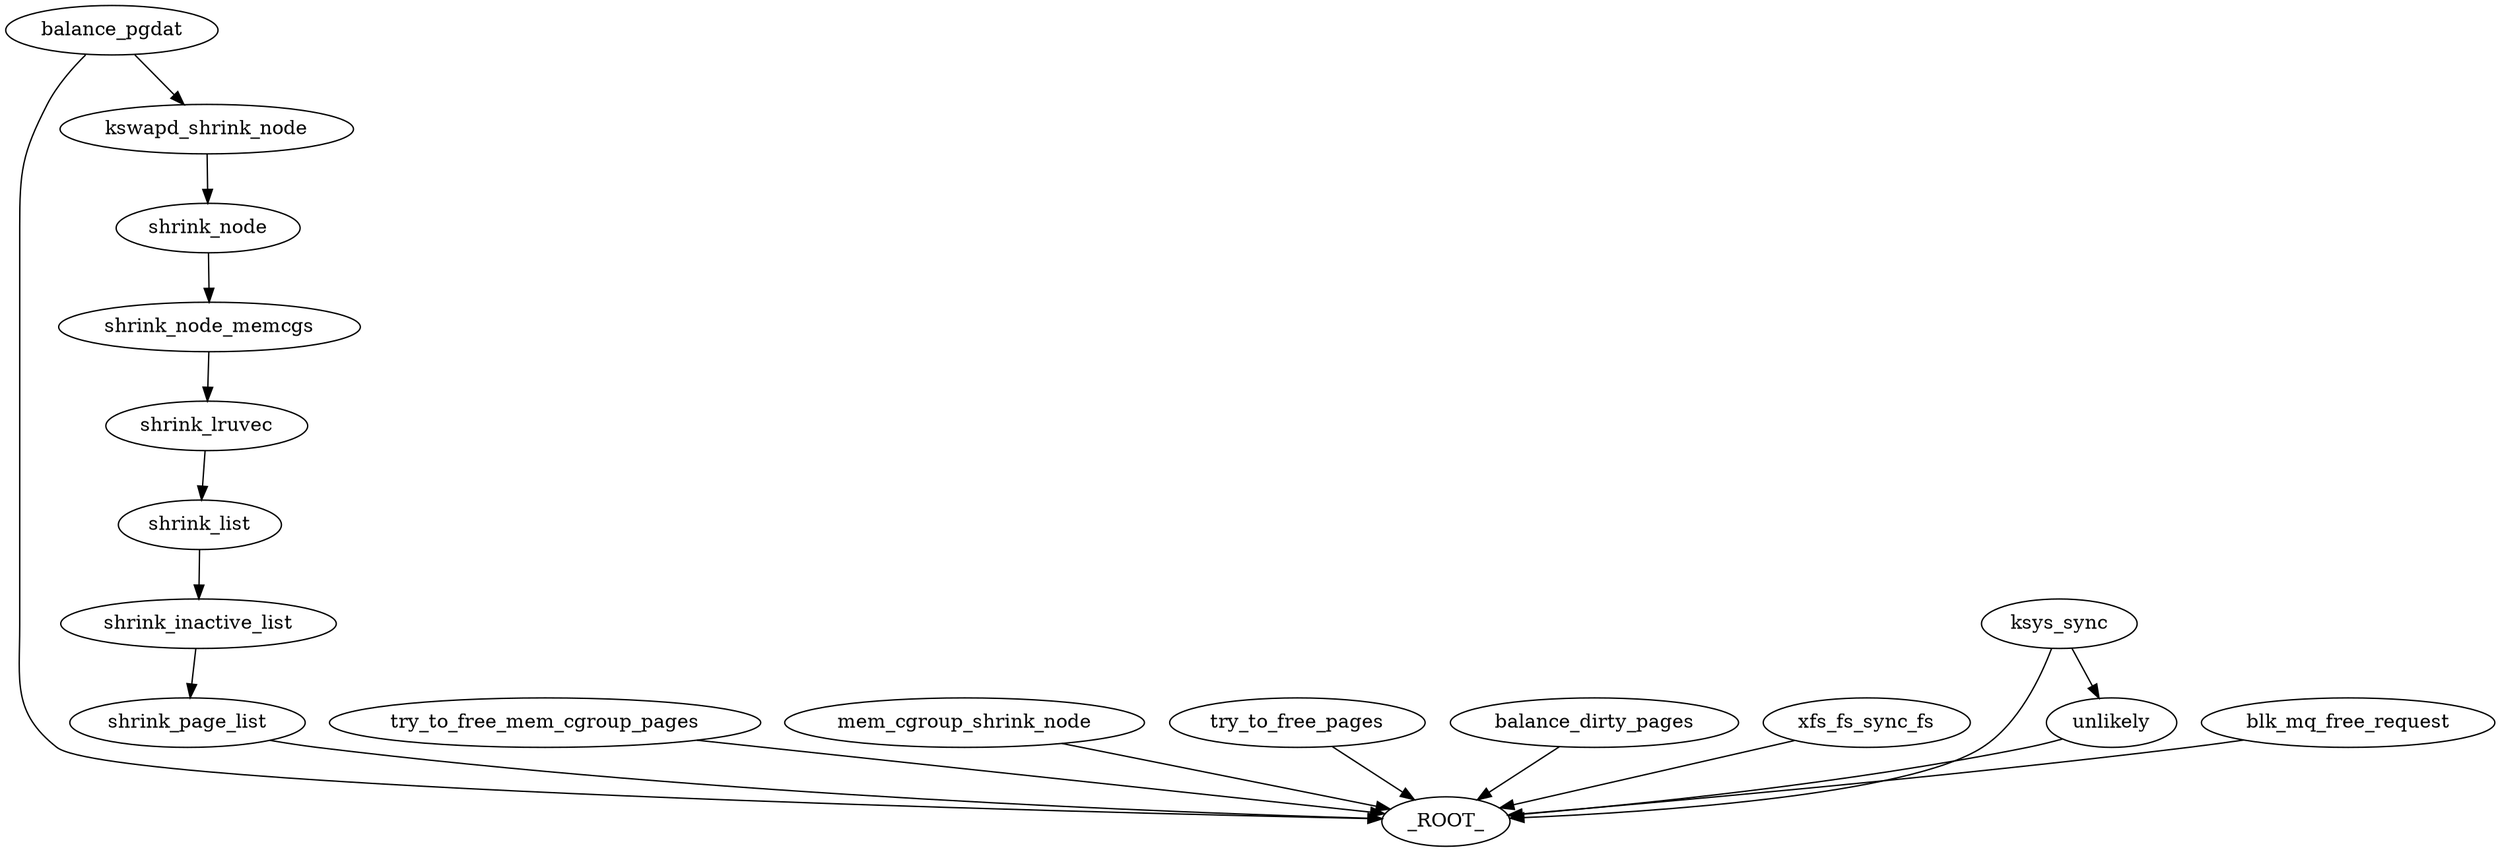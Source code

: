 digraph "/home/cendes/Documents/masters_thesis/ocloz/knob_graph_search/./partial_graph_laptop_mode.dot" {
	 shrink_page_list -> _ROOT_
	 shrink_inactive_list -> shrink_page_list
	 balance_pgdat -> _ROOT_
	 try_to_free_mem_cgroup_pages -> _ROOT_
	 mem_cgroup_shrink_node -> _ROOT_
	 try_to_free_pages -> _ROOT_
	 balance_dirty_pages -> _ROOT_
	 xfs_fs_sync_fs -> _ROOT_
	 ksys_sync -> _ROOT_
	 unlikely -> _ROOT_
	 ksys_sync -> unlikely
	 blk_mq_free_request -> _ROOT_
	 shrink_list -> shrink_inactive_list
	 shrink_lruvec -> shrink_list
	 shrink_node_memcgs -> shrink_lruvec
	 shrink_node -> shrink_node_memcgs
	 kswapd_shrink_node -> shrink_node
	 balance_pgdat -> kswapd_shrink_node
}
